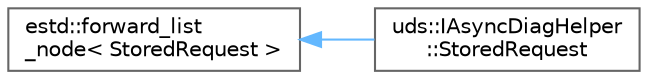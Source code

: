 digraph "Graphical Class Hierarchy"
{
 // LATEX_PDF_SIZE
  bgcolor="transparent";
  edge [fontname=Helvetica,fontsize=10,labelfontname=Helvetica,labelfontsize=10];
  node [fontname=Helvetica,fontsize=10,shape=box,height=0.2,width=0.4];
  rankdir="LR";
  Node0 [id="Node000000",label="estd::forward_list\l_node\< StoredRequest \>",height=0.2,width=0.4,color="grey40", fillcolor="white", style="filled",URL="$d7/d3f/classestd_1_1forward__list__node.html",tooltip=" "];
  Node0 -> Node1 [id="edge114_Node000000_Node000001",dir="back",color="steelblue1",style="solid",tooltip=" "];
  Node1 [id="Node000001",label="uds::IAsyncDiagHelper\l::StoredRequest",height=0.2,width=0.4,color="grey40", fillcolor="white", style="filled",URL="$d2/d21/classuds_1_1IAsyncDiagHelper_1_1StoredRequest.html",tooltip=" "];
}
